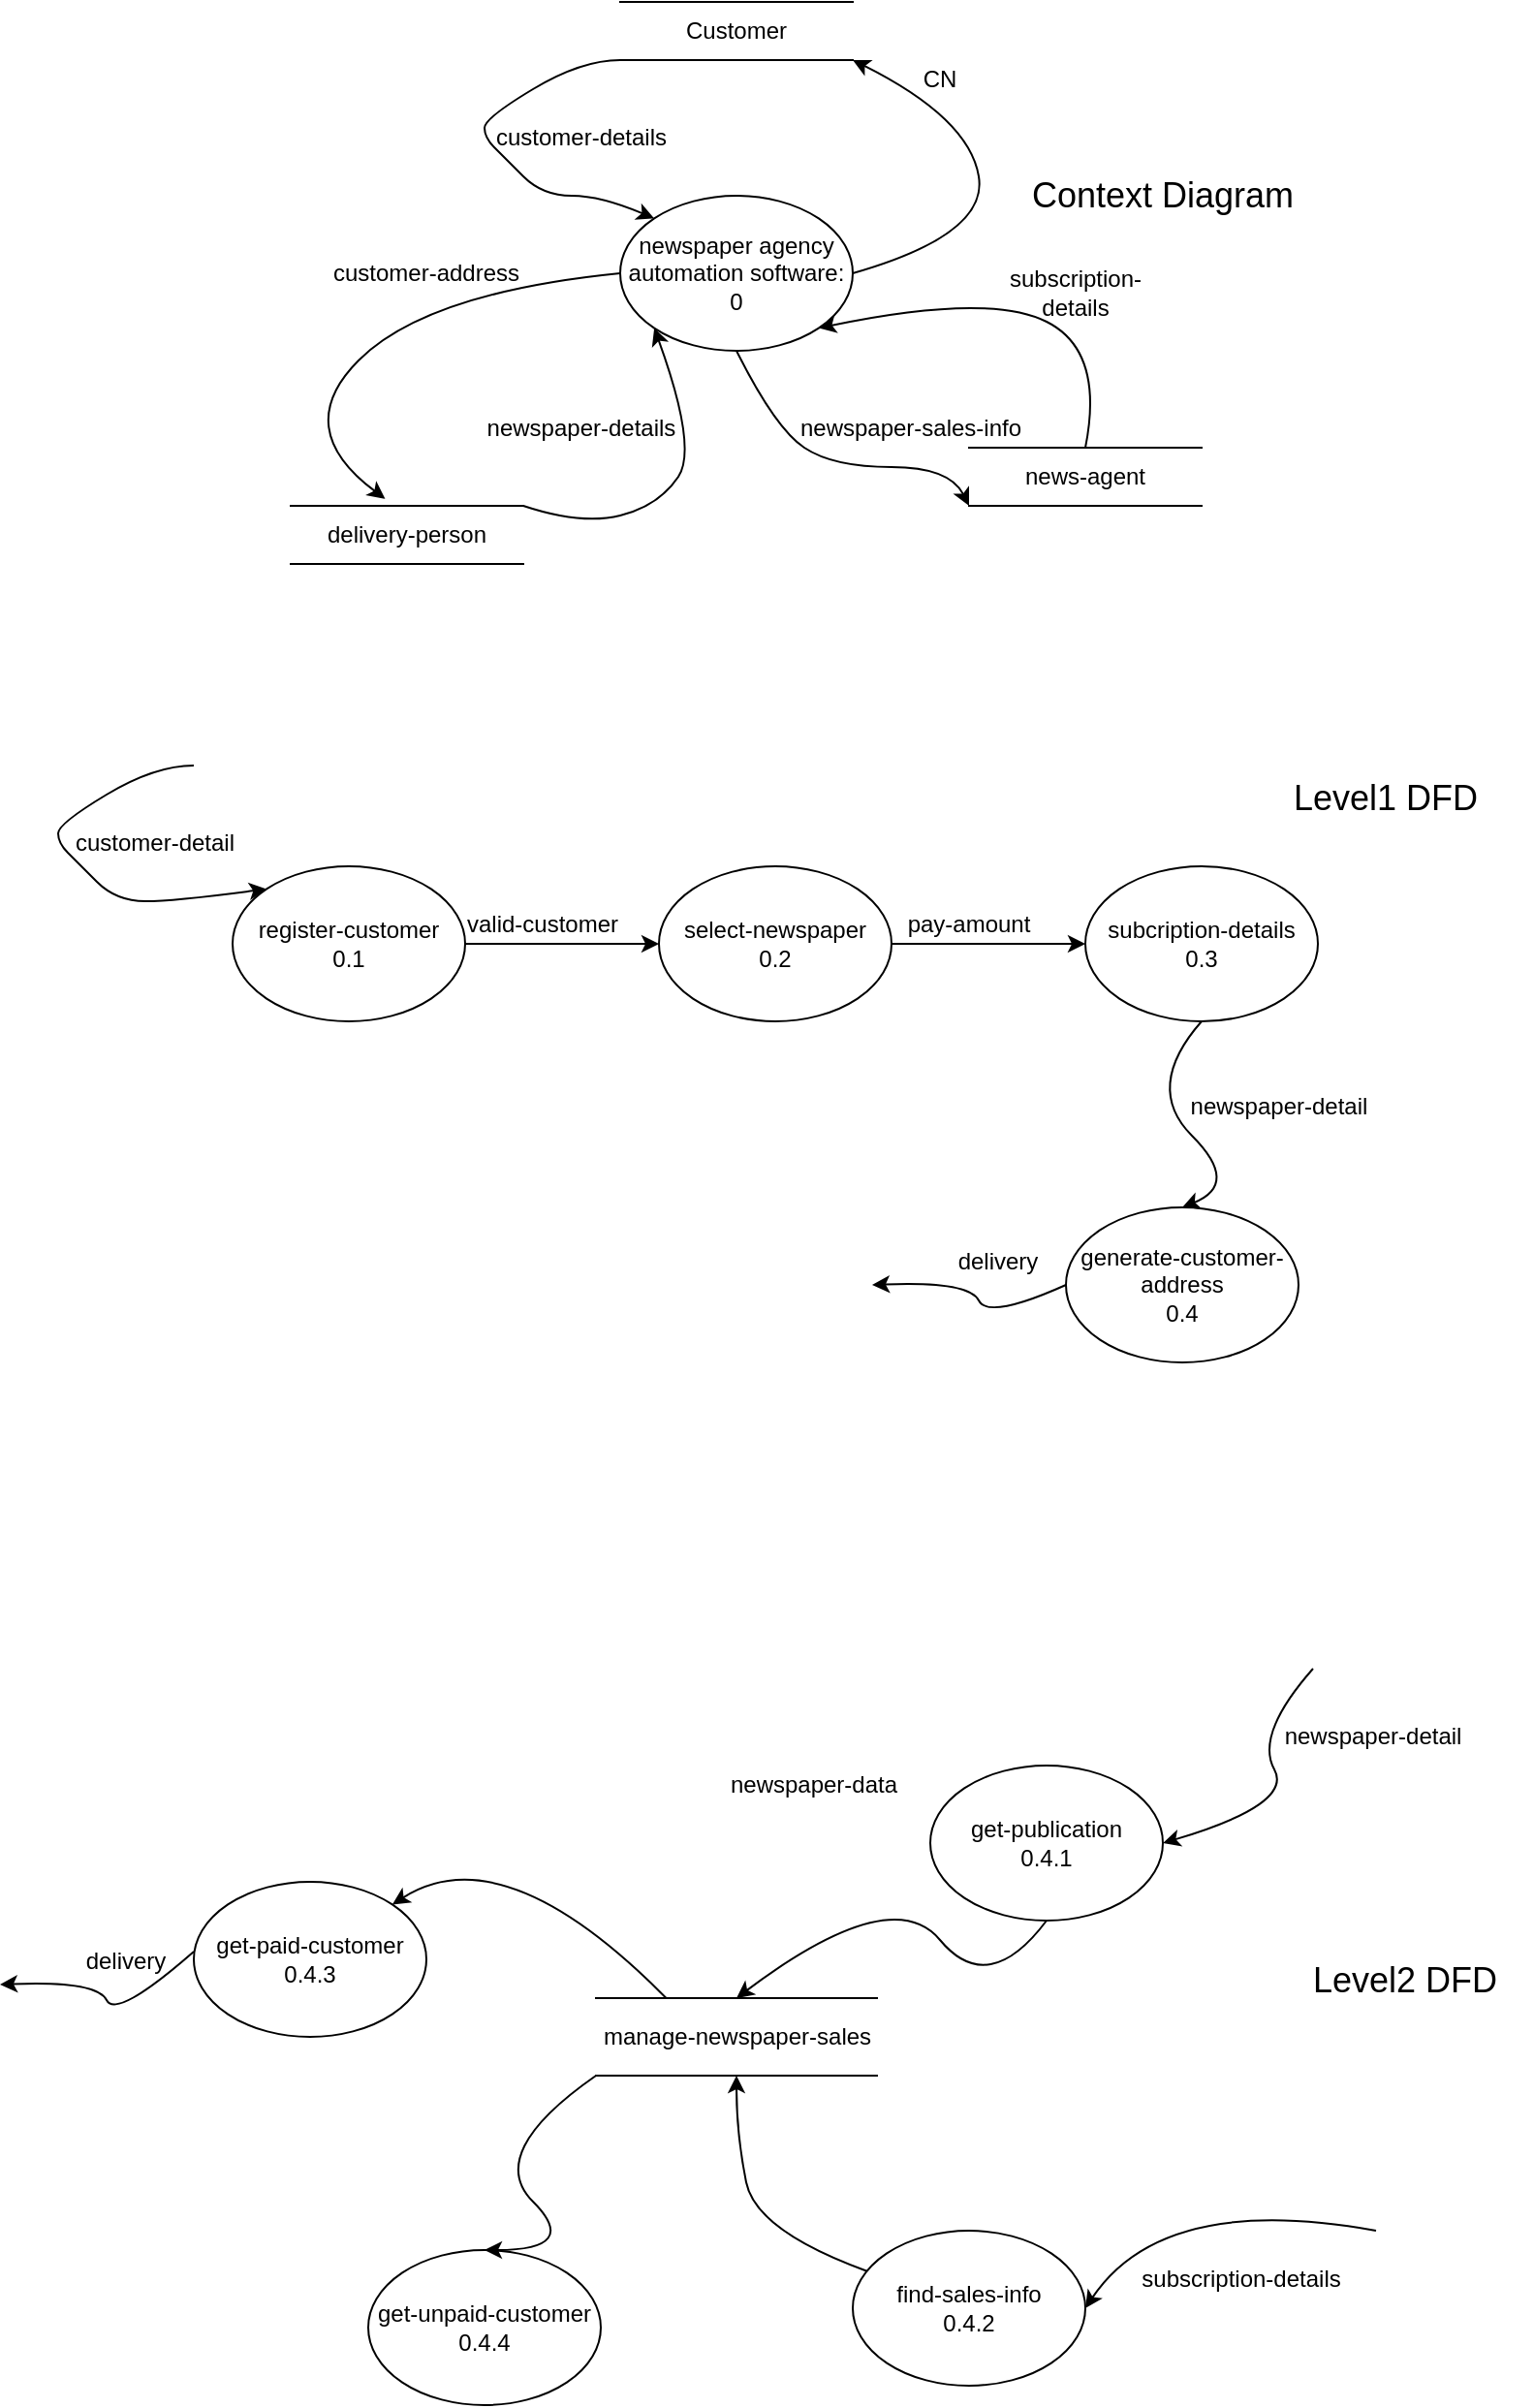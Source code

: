<mxfile version="24.7.17">
  <diagram name="Page-1" id="HHkqMWxnP8RVily2cbiW">
    <mxGraphModel dx="1042" dy="567" grid="1" gridSize="10" guides="1" tooltips="1" connect="1" arrows="1" fold="1" page="1" pageScale="1" pageWidth="850" pageHeight="1100" math="0" shadow="0">
      <root>
        <mxCell id="0" />
        <mxCell id="1" parent="0" />
        <mxCell id="TBUsyHT_1IatT4-S45zG-1" value="newspaper agency automation software:&lt;div&gt;0&lt;/div&gt;" style="ellipse;whiteSpace=wrap;html=1;" parent="1" vertex="1">
          <mxGeometry x="350" y="190" width="120" height="80" as="geometry" />
        </mxCell>
        <mxCell id="TBUsyHT_1IatT4-S45zG-2" value="Customer" style="shape=partialRectangle;whiteSpace=wrap;html=1;left=0;right=0;fillColor=none;" parent="1" vertex="1">
          <mxGeometry x="350" y="90" width="120" height="30" as="geometry" />
        </mxCell>
        <mxCell id="TBUsyHT_1IatT4-S45zG-3" value="" style="curved=1;endArrow=classic;html=1;rounded=0;entryX=0;entryY=0;entryDx=0;entryDy=0;exitX=0;exitY=1;exitDx=0;exitDy=0;" parent="1" source="TBUsyHT_1IatT4-S45zG-2" target="TBUsyHT_1IatT4-S45zG-1" edge="1">
          <mxGeometry width="50" height="50" relative="1" as="geometry">
            <mxPoint x="350" y="120" as="sourcePoint" />
            <mxPoint x="350" y="230" as="targetPoint" />
            <Array as="points">
              <mxPoint x="330" y="120" />
              <mxPoint x="280" y="150" />
              <mxPoint x="280" y="160" />
              <mxPoint x="290" y="170" />
              <mxPoint x="310" y="190" />
              <mxPoint x="340" y="190" />
            </Array>
          </mxGeometry>
        </mxCell>
        <mxCell id="TBUsyHT_1IatT4-S45zG-4" value="" style="curved=1;endArrow=classic;html=1;rounded=0;exitX=1;exitY=0.5;exitDx=0;exitDy=0;entryX=1;entryY=1;entryDx=0;entryDy=0;" parent="1" source="TBUsyHT_1IatT4-S45zG-1" target="TBUsyHT_1IatT4-S45zG-2" edge="1">
          <mxGeometry width="50" height="50" relative="1" as="geometry">
            <mxPoint x="480" y="250" as="sourcePoint" />
            <mxPoint x="530" y="200" as="targetPoint" />
            <Array as="points">
              <mxPoint x="540" y="210" />
              <mxPoint x="530" y="150" />
            </Array>
          </mxGeometry>
        </mxCell>
        <mxCell id="TBUsyHT_1IatT4-S45zG-5" value="delivery-person" style="shape=partialRectangle;whiteSpace=wrap;html=1;left=0;right=0;fillColor=none;" parent="1" vertex="1">
          <mxGeometry x="180" y="350" width="120" height="30" as="geometry" />
        </mxCell>
        <mxCell id="TBUsyHT_1IatT4-S45zG-6" value="news-agent" style="shape=partialRectangle;whiteSpace=wrap;html=1;left=0;right=0;fillColor=none;" parent="1" vertex="1">
          <mxGeometry x="530" y="320" width="120" height="30" as="geometry" />
        </mxCell>
        <mxCell id="TBUsyHT_1IatT4-S45zG-7" value="" style="curved=1;endArrow=classic;html=1;rounded=0;exitX=1;exitY=0;exitDx=0;exitDy=0;entryX=0;entryY=1;entryDx=0;entryDy=0;" parent="1" source="TBUsyHT_1IatT4-S45zG-5" target="TBUsyHT_1IatT4-S45zG-1" edge="1">
          <mxGeometry width="50" height="50" relative="1" as="geometry">
            <mxPoint x="250" y="310" as="sourcePoint" />
            <mxPoint x="300" y="260" as="targetPoint" />
            <Array as="points">
              <mxPoint x="330" y="360" />
              <mxPoint x="370" y="350" />
              <mxPoint x="390" y="320" />
            </Array>
          </mxGeometry>
        </mxCell>
        <mxCell id="TBUsyHT_1IatT4-S45zG-8" value="" style="curved=1;endArrow=classic;html=1;rounded=0;exitX=0;exitY=0.5;exitDx=0;exitDy=0;entryX=0.406;entryY=-0.121;entryDx=0;entryDy=0;entryPerimeter=0;" parent="1" source="TBUsyHT_1IatT4-S45zG-1" target="TBUsyHT_1IatT4-S45zG-5" edge="1">
          <mxGeometry width="50" height="50" relative="1" as="geometry">
            <mxPoint x="470" y="330" as="sourcePoint" />
            <mxPoint x="520" y="280" as="targetPoint" />
            <Array as="points">
              <mxPoint x="250" y="240" />
              <mxPoint x="180" y="310" />
            </Array>
          </mxGeometry>
        </mxCell>
        <mxCell id="TBUsyHT_1IatT4-S45zG-9" value="" style="curved=1;endArrow=classic;html=1;rounded=0;exitX=0.5;exitY=1;exitDx=0;exitDy=0;entryX=0;entryY=1;entryDx=0;entryDy=0;" parent="1" source="TBUsyHT_1IatT4-S45zG-1" target="TBUsyHT_1IatT4-S45zG-6" edge="1">
          <mxGeometry width="50" height="50" relative="1" as="geometry">
            <mxPoint x="520" y="280" as="sourcePoint" />
            <mxPoint x="470" y="330" as="targetPoint" />
            <Array as="points">
              <mxPoint x="430" y="310" />
              <mxPoint x="460" y="330" />
              <mxPoint x="520" y="330" />
            </Array>
          </mxGeometry>
        </mxCell>
        <mxCell id="TBUsyHT_1IatT4-S45zG-11" value="" style="curved=1;endArrow=classic;html=1;rounded=0;exitX=0.5;exitY=0;exitDx=0;exitDy=0;entryX=1;entryY=1;entryDx=0;entryDy=0;" parent="1" source="TBUsyHT_1IatT4-S45zG-6" target="TBUsyHT_1IatT4-S45zG-1" edge="1">
          <mxGeometry width="50" height="50" relative="1" as="geometry">
            <mxPoint x="540" y="290" as="sourcePoint" />
            <mxPoint x="590" y="240" as="targetPoint" />
            <Array as="points">
              <mxPoint x="600" y="270" />
              <mxPoint x="540" y="240" />
            </Array>
          </mxGeometry>
        </mxCell>
        <mxCell id="3oEilwgrji_XeGKqUdN3-1" value="customer-details" style="text;html=1;align=center;verticalAlign=middle;whiteSpace=wrap;rounded=0;" parent="1" vertex="1">
          <mxGeometry x="280" y="150" width="100" height="20" as="geometry" />
        </mxCell>
        <mxCell id="3oEilwgrji_XeGKqUdN3-3" value="CN" style="text;html=1;align=center;verticalAlign=middle;whiteSpace=wrap;rounded=0;" parent="1" vertex="1">
          <mxGeometry x="490" y="120" width="50" height="20" as="geometry" />
        </mxCell>
        <mxCell id="3oEilwgrji_XeGKqUdN3-4" value="customer-address" style="text;html=1;align=center;verticalAlign=middle;whiteSpace=wrap;rounded=0;" parent="1" vertex="1">
          <mxGeometry x="200" y="220" width="100" height="20" as="geometry" />
        </mxCell>
        <mxCell id="3oEilwgrji_XeGKqUdN3-5" value="newspaper-details" style="text;html=1;align=center;verticalAlign=middle;whiteSpace=wrap;rounded=0;" parent="1" vertex="1">
          <mxGeometry x="280" y="300" width="100" height="20" as="geometry" />
        </mxCell>
        <mxCell id="3oEilwgrji_XeGKqUdN3-6" value="subscription-details" style="text;html=1;align=center;verticalAlign=middle;whiteSpace=wrap;rounded=0;" parent="1" vertex="1">
          <mxGeometry x="535" y="230" width="100" height="20" as="geometry" />
        </mxCell>
        <mxCell id="3oEilwgrji_XeGKqUdN3-7" value="newspaper-sales-info" style="text;html=1;align=center;verticalAlign=middle;whiteSpace=wrap;rounded=0;" parent="1" vertex="1">
          <mxGeometry x="440" y="300" width="120" height="20" as="geometry" />
        </mxCell>
        <mxCell id="3oEilwgrji_XeGKqUdN3-9" value="&lt;font style=&quot;font-size: 18px;&quot;&gt;Context Diagram&lt;/font&gt;" style="text;html=1;align=center;verticalAlign=middle;whiteSpace=wrap;rounded=0;" parent="1" vertex="1">
          <mxGeometry x="550" y="180" width="160" height="20" as="geometry" />
        </mxCell>
        <mxCell id="3oEilwgrji_XeGKqUdN3-15" value="" style="edgeStyle=orthogonalEdgeStyle;rounded=0;orthogonalLoop=1;jettySize=auto;html=1;entryX=0;entryY=0.5;entryDx=0;entryDy=0;" parent="1" source="3oEilwgrji_XeGKqUdN3-10" target="3oEilwgrji_XeGKqUdN3-11" edge="1">
          <mxGeometry relative="1" as="geometry">
            <mxPoint x="370" y="576" as="targetPoint" />
          </mxGeometry>
        </mxCell>
        <mxCell id="3oEilwgrji_XeGKqUdN3-10" value="register-customer&lt;div&gt;0.1&lt;/div&gt;" style="ellipse;whiteSpace=wrap;html=1;" parent="1" vertex="1">
          <mxGeometry x="150" y="536" width="120" height="80" as="geometry" />
        </mxCell>
        <mxCell id="3oEilwgrji_XeGKqUdN3-19" value="" style="edgeStyle=orthogonalEdgeStyle;rounded=0;orthogonalLoop=1;jettySize=auto;html=1;" parent="1" source="3oEilwgrji_XeGKqUdN3-11" target="3oEilwgrji_XeGKqUdN3-17" edge="1">
          <mxGeometry relative="1" as="geometry" />
        </mxCell>
        <mxCell id="3oEilwgrji_XeGKqUdN3-11" value="select-newspaper&lt;br&gt;&lt;div&gt;0.2&lt;/div&gt;" style="ellipse;whiteSpace=wrap;html=1;" parent="1" vertex="1">
          <mxGeometry x="370" y="536" width="120" height="80" as="geometry" />
        </mxCell>
        <mxCell id="3oEilwgrji_XeGKqUdN3-12" value="" style="curved=1;endArrow=classic;html=1;rounded=0;entryX=0;entryY=0;entryDx=0;entryDy=0;exitX=0;exitY=1;exitDx=0;exitDy=0;" parent="1" target="3oEilwgrji_XeGKqUdN3-10" edge="1">
          <mxGeometry width="50" height="50" relative="1" as="geometry">
            <mxPoint x="130" y="484" as="sourcePoint" />
            <mxPoint x="148" y="566" as="targetPoint" />
            <Array as="points">
              <mxPoint x="110" y="484" />
              <mxPoint x="60" y="514" />
              <mxPoint x="60" y="524" />
              <mxPoint x="70" y="534" />
              <mxPoint x="90" y="554" />
              <mxPoint x="120" y="554" />
            </Array>
          </mxGeometry>
        </mxCell>
        <mxCell id="3oEilwgrji_XeGKqUdN3-13" value="customer-detail" style="text;html=1;align=center;verticalAlign=middle;whiteSpace=wrap;rounded=0;" parent="1" vertex="1">
          <mxGeometry x="60" y="514" width="100" height="20" as="geometry" />
        </mxCell>
        <mxCell id="3oEilwgrji_XeGKqUdN3-16" value="valid-customer" style="text;html=1;align=center;verticalAlign=middle;whiteSpace=wrap;rounded=0;" parent="1" vertex="1">
          <mxGeometry x="260" y="556" width="100" height="20" as="geometry" />
        </mxCell>
        <mxCell id="3oEilwgrji_XeGKqUdN3-17" value="subcription-details&lt;div&gt;0.3&lt;/div&gt;" style="ellipse;whiteSpace=wrap;html=1;" parent="1" vertex="1">
          <mxGeometry x="590" y="536" width="120" height="80" as="geometry" />
        </mxCell>
        <mxCell id="3oEilwgrji_XeGKqUdN3-18" value="&lt;font style=&quot;font-size: 18px;&quot;&gt;Level1 DFD&lt;/font&gt;" style="text;html=1;align=center;verticalAlign=middle;whiteSpace=wrap;rounded=0;" parent="1" vertex="1">
          <mxGeometry x="680" y="490" width="130" height="22" as="geometry" />
        </mxCell>
        <mxCell id="3oEilwgrji_XeGKqUdN3-20" value="pay-amount" style="text;html=1;align=center;verticalAlign=middle;whiteSpace=wrap;rounded=0;" parent="1" vertex="1">
          <mxGeometry x="480" y="556" width="100" height="20" as="geometry" />
        </mxCell>
        <mxCell id="3oEilwgrji_XeGKqUdN3-27" value="newspaper-detail" style="text;html=1;align=center;verticalAlign=middle;whiteSpace=wrap;rounded=0;" parent="1" vertex="1">
          <mxGeometry x="640" y="650" width="100" height="20" as="geometry" />
        </mxCell>
        <mxCell id="3oEilwgrji_XeGKqUdN3-29" value="generate-customer-address&lt;div&gt;0.4&lt;/div&gt;" style="ellipse;whiteSpace=wrap;html=1;" parent="1" vertex="1">
          <mxGeometry x="580" y="712" width="120" height="80" as="geometry" />
        </mxCell>
        <mxCell id="3oEilwgrji_XeGKqUdN3-30" value="delivery" style="text;html=1;align=center;verticalAlign=middle;whiteSpace=wrap;rounded=0;" parent="1" vertex="1">
          <mxGeometry x="510" y="730" width="70" height="20" as="geometry" />
        </mxCell>
        <mxCell id="3oEilwgrji_XeGKqUdN3-32" value="" style="curved=1;endArrow=classic;html=1;rounded=0;exitX=0.5;exitY=1;exitDx=0;exitDy=0;entryX=0.5;entryY=0;entryDx=0;entryDy=0;" parent="1" source="3oEilwgrji_XeGKqUdN3-17" target="3oEilwgrji_XeGKqUdN3-29" edge="1">
          <mxGeometry width="50" height="50" relative="1" as="geometry">
            <mxPoint x="670" y="650" as="sourcePoint" />
            <mxPoint x="620" y="700" as="targetPoint" />
            <Array as="points">
              <mxPoint x="620" y="650" />
              <mxPoint x="670" y="700" />
            </Array>
          </mxGeometry>
        </mxCell>
        <mxCell id="3oEilwgrji_XeGKqUdN3-33" value="" style="curved=1;endArrow=classic;html=1;rounded=0;exitX=0;exitY=0.5;exitDx=0;exitDy=0;" parent="1" source="3oEilwgrji_XeGKqUdN3-29" edge="1">
          <mxGeometry width="50" height="50" relative="1" as="geometry">
            <mxPoint x="555" y="760" as="sourcePoint" />
            <mxPoint x="480" y="752" as="targetPoint" />
            <Array as="points">
              <mxPoint x="540" y="770" />
              <mxPoint x="530" y="750" />
            </Array>
          </mxGeometry>
        </mxCell>
        <mxCell id="3oEilwgrji_XeGKqUdN3-35" value="&lt;font style=&quot;font-size: 18px;&quot;&gt;Level2 DFD&lt;/font&gt;" style="text;html=1;align=center;verticalAlign=middle;whiteSpace=wrap;rounded=0;" parent="1" vertex="1">
          <mxGeometry x="690" y="1100" width="130" height="22" as="geometry" />
        </mxCell>
        <mxCell id="3oEilwgrji_XeGKqUdN3-36" value="" style="curved=1;endArrow=classic;html=1;rounded=0;exitX=0.5;exitY=1;exitDx=0;exitDy=0;entryX=1;entryY=0.5;entryDx=0;entryDy=0;" parent="1" target="3oEilwgrji_XeGKqUdN3-37" edge="1">
          <mxGeometry width="50" height="50" relative="1" as="geometry">
            <mxPoint x="707.5" y="950" as="sourcePoint" />
            <mxPoint x="647.5" y="1080" as="targetPoint" />
            <Array as="points">
              <mxPoint x="677.5" y="984" />
              <mxPoint x="697.5" y="1020" />
            </Array>
          </mxGeometry>
        </mxCell>
        <mxCell id="3oEilwgrji_XeGKqUdN3-37" value="get-publication&lt;div&gt;0.4.1&lt;/div&gt;" style="ellipse;whiteSpace=wrap;html=1;" parent="1" vertex="1">
          <mxGeometry x="510" y="1000" width="120" height="80" as="geometry" />
        </mxCell>
        <mxCell id="3oEilwgrji_XeGKqUdN3-38" value="newspaper-detail" style="text;html=1;align=center;verticalAlign=middle;resizable=0;points=[];autosize=1;strokeColor=none;fillColor=none;" parent="1" vertex="1">
          <mxGeometry x="682.5" y="970" width="110" height="30" as="geometry" />
        </mxCell>
        <mxCell id="3oEilwgrji_XeGKqUdN3-40" value="find-sales-info&lt;div&gt;0.4.2&lt;/div&gt;" style="ellipse;whiteSpace=wrap;html=1;" parent="1" vertex="1">
          <mxGeometry x="470" y="1240" width="120" height="80" as="geometry" />
        </mxCell>
        <mxCell id="3oEilwgrji_XeGKqUdN3-41" value="" style="curved=1;endArrow=classic;html=1;rounded=0;exitX=0.5;exitY=1;exitDx=0;exitDy=0;entryX=0.5;entryY=0;entryDx=0;entryDy=0;" parent="1" source="3oEilwgrji_XeGKqUdN3-37" target="3oEilwgrji_XeGKqUdN3-44" edge="1">
          <mxGeometry width="50" height="50" relative="1" as="geometry">
            <mxPoint x="590" y="1120" as="sourcePoint" />
            <mxPoint x="540" y="1170" as="targetPoint" />
            <Array as="points">
              <mxPoint x="540" y="1120" />
              <mxPoint x="490" y="1060" />
            </Array>
          </mxGeometry>
        </mxCell>
        <mxCell id="3oEilwgrji_XeGKqUdN3-42" value="newspaper-data" style="text;html=1;align=center;verticalAlign=middle;whiteSpace=wrap;rounded=0;" parent="1" vertex="1">
          <mxGeometry x="390" y="1000" width="120" height="20" as="geometry" />
        </mxCell>
        <mxCell id="3oEilwgrji_XeGKqUdN3-44" value="manage-newspaper-sales" style="shape=partialRectangle;whiteSpace=wrap;html=1;left=0;right=0;fillColor=none;" parent="1" vertex="1">
          <mxGeometry x="337.5" y="1120" width="145" height="40" as="geometry" />
        </mxCell>
        <mxCell id="3oEilwgrji_XeGKqUdN3-45" value="" style="curved=1;endArrow=classic;html=1;rounded=0;entryX=0.5;entryY=1;entryDx=0;entryDy=0;" parent="1" source="3oEilwgrji_XeGKqUdN3-40" target="3oEilwgrji_XeGKqUdN3-44" edge="1">
          <mxGeometry width="50" height="50" relative="1" as="geometry">
            <mxPoint x="340" y="1290" as="sourcePoint" />
            <mxPoint x="390" y="1240" as="targetPoint" />
            <Array as="points">
              <mxPoint x="420" y="1240" />
              <mxPoint x="410" y="1190" />
            </Array>
          </mxGeometry>
        </mxCell>
        <mxCell id="3oEilwgrji_XeGKqUdN3-47" value="get-paid-customer&lt;div&gt;0.4.3&lt;/div&gt;" style="ellipse;whiteSpace=wrap;html=1;" parent="1" vertex="1">
          <mxGeometry x="130" y="1060" width="120" height="80" as="geometry" />
        </mxCell>
        <mxCell id="3oEilwgrji_XeGKqUdN3-48" value="get-unpaid-customer&lt;div&gt;0.4.4&lt;/div&gt;" style="ellipse;whiteSpace=wrap;html=1;" parent="1" vertex="1">
          <mxGeometry x="220" y="1250" width="120" height="80" as="geometry" />
        </mxCell>
        <mxCell id="3oEilwgrji_XeGKqUdN3-50" value="" style="curved=1;endArrow=classic;html=1;rounded=0;entryX=1;entryY=0.5;entryDx=0;entryDy=0;" parent="1" target="3oEilwgrji_XeGKqUdN3-40" edge="1">
          <mxGeometry width="50" height="50" relative="1" as="geometry">
            <mxPoint x="740" y="1240" as="sourcePoint" />
            <mxPoint x="540" y="1240" as="targetPoint" />
            <Array as="points">
              <mxPoint x="630" y="1220" />
            </Array>
          </mxGeometry>
        </mxCell>
        <mxCell id="3oEilwgrji_XeGKqUdN3-51" value="&lt;span style=&quot;text-wrap-mode: wrap;&quot;&gt;subscription-details&lt;/span&gt;" style="text;html=1;align=center;verticalAlign=middle;resizable=0;points=[];autosize=1;strokeColor=none;fillColor=none;" parent="1" vertex="1">
          <mxGeometry x="610" y="1250" width="120" height="30" as="geometry" />
        </mxCell>
        <mxCell id="3oEilwgrji_XeGKqUdN3-52" value="" style="curved=1;endArrow=classic;html=1;rounded=0;exitX=0.25;exitY=0;exitDx=0;exitDy=0;entryX=1;entryY=0;entryDx=0;entryDy=0;" parent="1" source="3oEilwgrji_XeGKqUdN3-44" target="3oEilwgrji_XeGKqUdN3-47" edge="1">
          <mxGeometry width="50" height="50" relative="1" as="geometry">
            <mxPoint x="240" y="1035" as="sourcePoint" />
            <mxPoint x="290" y="985" as="targetPoint" />
            <Array as="points">
              <mxPoint x="290" y="1035" />
            </Array>
          </mxGeometry>
        </mxCell>
        <mxCell id="3oEilwgrji_XeGKqUdN3-53" value="" style="curved=1;endArrow=classic;html=1;rounded=0;entryX=0.5;entryY=0;entryDx=0;entryDy=0;exitX=0;exitY=1;exitDx=0;exitDy=0;" parent="1" source="3oEilwgrji_XeGKqUdN3-44" target="3oEilwgrji_XeGKqUdN3-48" edge="1">
          <mxGeometry width="50" height="50" relative="1" as="geometry">
            <mxPoint x="330" y="1200" as="sourcePoint" />
            <mxPoint x="280" y="1250" as="targetPoint" />
            <Array as="points">
              <mxPoint x="280" y="1200" />
              <mxPoint x="330" y="1250" />
            </Array>
          </mxGeometry>
        </mxCell>
        <mxCell id="3oEilwgrji_XeGKqUdN3-55" value="delivery" style="text;html=1;align=center;verticalAlign=middle;whiteSpace=wrap;rounded=0;" parent="1" vertex="1">
          <mxGeometry x="60" y="1091" width="70" height="20" as="geometry" />
        </mxCell>
        <mxCell id="3oEilwgrji_XeGKqUdN3-56" value="" style="curved=1;endArrow=classic;html=1;rounded=0;exitX=1;exitY=0.25;exitDx=0;exitDy=0;" parent="1" edge="1" source="3oEilwgrji_XeGKqUdN3-55">
          <mxGeometry width="50" height="50" relative="1" as="geometry">
            <mxPoint x="130" y="1113" as="sourcePoint" />
            <mxPoint x="30" y="1113" as="targetPoint" />
            <Array as="points">
              <mxPoint x="90" y="1131" />
              <mxPoint x="80" y="1111" />
            </Array>
          </mxGeometry>
        </mxCell>
      </root>
    </mxGraphModel>
  </diagram>
</mxfile>
